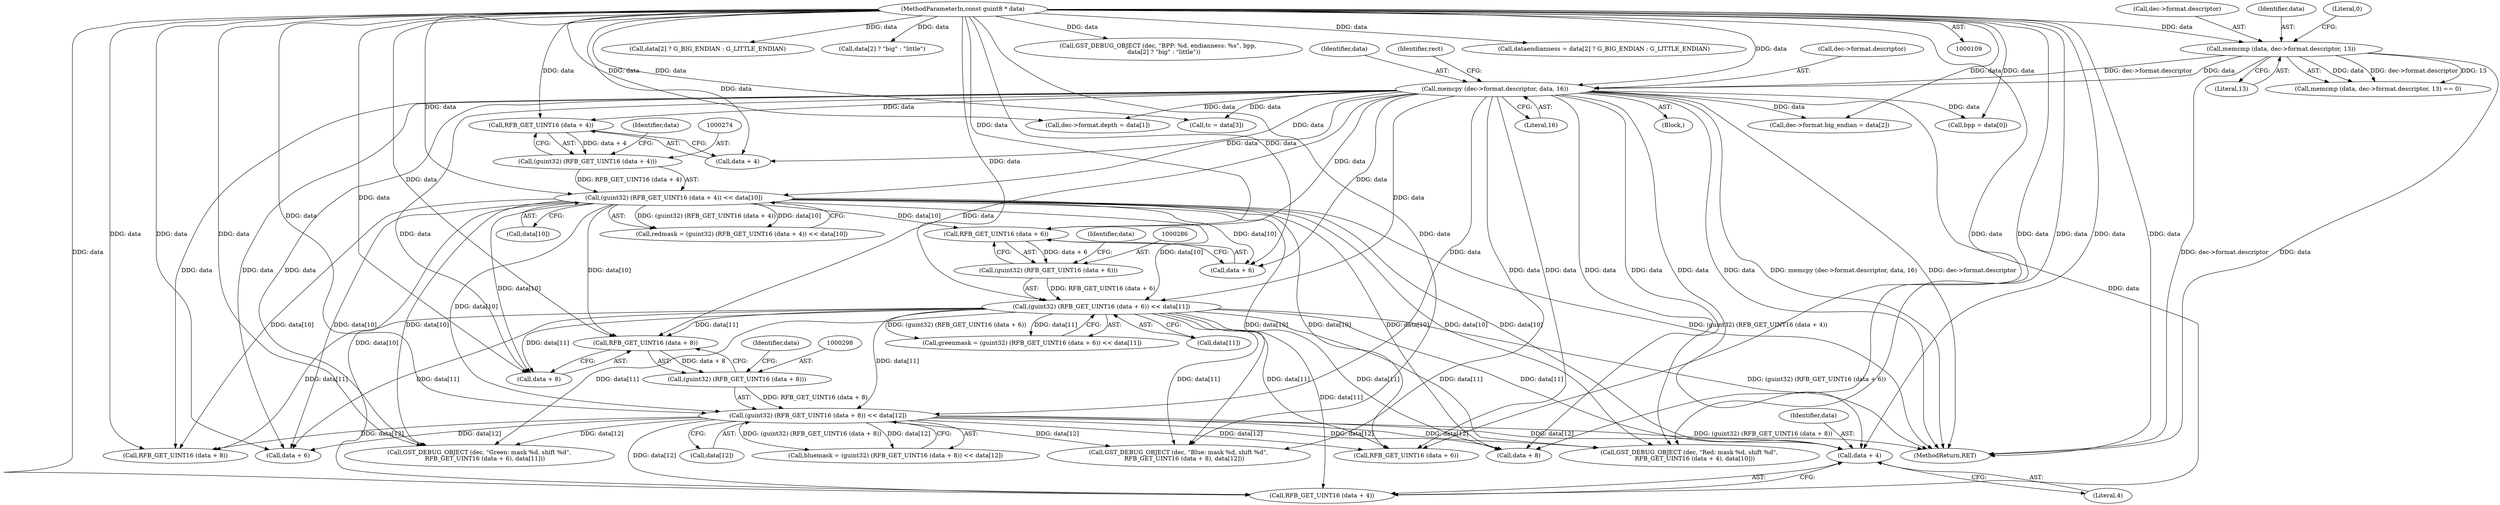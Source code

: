 digraph "0_gstreamer_4cb1bcf1422bbcd79c0f683edb7ee85e3f7a31fe_0@pointer" {
"1000310" [label="(Call,data + 4)"];
"1000284" [label="(Call,(guint32) (RFB_GET_UINT16 (data + 6)) << data[11])"];
"1000285" [label="(Call,(guint32) (RFB_GET_UINT16 (data + 6)))"];
"1000287" [label="(Call,RFB_GET_UINT16 (data + 6))"];
"1000272" [label="(Call,(guint32) (RFB_GET_UINT16 (data + 4)) << data[10])"];
"1000273" [label="(Call,(guint32) (RFB_GET_UINT16 (data + 4)))"];
"1000275" [label="(Call,RFB_GET_UINT16 (data + 4))"];
"1000153" [label="(Call,memcpy (dec->format.descriptor, data, 16))"];
"1000141" [label="(Call,memcmp (data, dec->format.descriptor, 13))"];
"1000112" [label="(MethodParameterIn,const guint8 * data)"];
"1000296" [label="(Call,(guint32) (RFB_GET_UINT16 (data + 8)) << data[12])"];
"1000297" [label="(Call,(guint32) (RFB_GET_UINT16 (data + 8)))"];
"1000299" [label="(Call,RFB_GET_UINT16 (data + 8))"];
"1000326" [label="(Call,GST_DEBUG_OBJECT (dec, \"Blue: mask %d, shift %d\",\n      RFB_GET_UINT16 (data + 8), data[12]))"];
"1000296" [label="(Call,(guint32) (RFB_GET_UINT16 (data + 8)) << data[12])"];
"1000154" [label="(Call,dec->format.descriptor)"];
"1000143" [label="(Call,dec->format.descriptor)"];
"1000141" [label="(Call,memcmp (data, dec->format.descriptor, 13))"];
"1000142" [label="(Identifier,data)"];
"1000275" [label="(Call,RFB_GET_UINT16 (data + 4))"];
"1000270" [label="(Call,redmask = (guint32) (RFB_GET_UINT16 (data + 4)) << data[10])"];
"1000184" [label="(Call,dec->format.depth = data[1])"];
"1000303" [label="(Call,data[12])"];
"1000160" [label="(Literal,16)"];
"1000309" [label="(Call,RFB_GET_UINT16 (data + 4))"];
"1000300" [label="(Call,data + 8)"];
"1000159" [label="(Identifier,data)"];
"1000210" [label="(Call,tc = data[3])"];
"1000140" [label="(Call,memcmp (data, dec->format.descriptor, 13) == 0)"];
"1000282" [label="(Call,greenmask = (guint32) (RFB_GET_UINT16 (data + 6)) << data[11])"];
"1000285" [label="(Call,(guint32) (RFB_GET_UINT16 (data + 6)))"];
"1000153" [label="(Call,memcpy (dec->format.descriptor, data, 16))"];
"1000276" [label="(Call,data + 4)"];
"1000280" [label="(Identifier,data)"];
"1000312" [label="(Literal,4)"];
"1000319" [label="(Call,RFB_GET_UINT16 (data + 6))"];
"1000112" [label="(MethodParameterIn,const guint8 * data)"];
"1000204" [label="(Call,data[2] ? G_BIG_ENDIAN : G_LITTLE_ENDIAN)"];
"1000340" [label="(Call,data[2] ? \"big\" : \"little\")"];
"1000165" [label="(Identifier,rect)"];
"1000311" [label="(Identifier,data)"];
"1000519" [label="(MethodReturn,RET)"];
"1000273" [label="(Call,(guint32) (RFB_GET_UINT16 (data + 4)))"];
"1000284" [label="(Call,(guint32) (RFB_GET_UINT16 (data + 6)) << data[11])"];
"1000287" [label="(Call,RFB_GET_UINT16 (data + 6))"];
"1000292" [label="(Identifier,data)"];
"1000193" [label="(Call,dec->format.big_endian = data[2])"];
"1000310" [label="(Call,data + 4)"];
"1000304" [label="(Identifier,data)"];
"1000179" [label="(Call,bpp = data[0])"];
"1000299" [label="(Call,RFB_GET_UINT16 (data + 8))"];
"1000272" [label="(Call,(guint32) (RFB_GET_UINT16 (data + 4)) << data[10])"];
"1000297" [label="(Call,(guint32) (RFB_GET_UINT16 (data + 8)))"];
"1000279" [label="(Call,data[10])"];
"1000330" [label="(Call,data + 8)"];
"1000149" [label="(Literal,0)"];
"1000291" [label="(Call,data[11])"];
"1000115" [label="(Block,)"];
"1000336" [label="(Call,GST_DEBUG_OBJECT (dec, \"BPP: %d. endianness: %s\", bpp,\n      data[2] ? \"big\" : \"little\"))"];
"1000306" [label="(Call,GST_DEBUG_OBJECT (dec, \"Red: mask %d, shift %d\",\n      RFB_GET_UINT16 (data + 4), data[10]))"];
"1000288" [label="(Call,data + 6)"];
"1000202" [label="(Call,dataendianness = data[2] ? G_BIG_ENDIAN : G_LITTLE_ENDIAN)"];
"1000294" [label="(Call,bluemask = (guint32) (RFB_GET_UINT16 (data + 8)) << data[12])"];
"1000329" [label="(Call,RFB_GET_UINT16 (data + 8))"];
"1000320" [label="(Call,data + 6)"];
"1000148" [label="(Literal,13)"];
"1000316" [label="(Call,GST_DEBUG_OBJECT (dec, \"Green: mask %d, shift %d\",\n      RFB_GET_UINT16 (data + 6), data[11]))"];
"1000310" -> "1000309"  [label="AST: "];
"1000310" -> "1000312"  [label="CFG: "];
"1000311" -> "1000310"  [label="AST: "];
"1000312" -> "1000310"  [label="AST: "];
"1000309" -> "1000310"  [label="CFG: "];
"1000284" -> "1000310"  [label="DDG: data[11]"];
"1000296" -> "1000310"  [label="DDG: data[12]"];
"1000272" -> "1000310"  [label="DDG: data[10]"];
"1000112" -> "1000310"  [label="DDG: data"];
"1000153" -> "1000310"  [label="DDG: data"];
"1000284" -> "1000282"  [label="AST: "];
"1000284" -> "1000291"  [label="CFG: "];
"1000285" -> "1000284"  [label="AST: "];
"1000291" -> "1000284"  [label="AST: "];
"1000282" -> "1000284"  [label="CFG: "];
"1000284" -> "1000519"  [label="DDG: (guint32) (RFB_GET_UINT16 (data + 6))"];
"1000284" -> "1000282"  [label="DDG: (guint32) (RFB_GET_UINT16 (data + 6))"];
"1000284" -> "1000282"  [label="DDG: data[11]"];
"1000285" -> "1000284"  [label="DDG: RFB_GET_UINT16 (data + 6)"];
"1000112" -> "1000284"  [label="DDG: data"];
"1000272" -> "1000284"  [label="DDG: data[10]"];
"1000153" -> "1000284"  [label="DDG: data"];
"1000284" -> "1000299"  [label="DDG: data[11]"];
"1000284" -> "1000300"  [label="DDG: data[11]"];
"1000284" -> "1000296"  [label="DDG: data[11]"];
"1000284" -> "1000309"  [label="DDG: data[11]"];
"1000284" -> "1000306"  [label="DDG: data[11]"];
"1000284" -> "1000319"  [label="DDG: data[11]"];
"1000284" -> "1000320"  [label="DDG: data[11]"];
"1000284" -> "1000316"  [label="DDG: data[11]"];
"1000284" -> "1000329"  [label="DDG: data[11]"];
"1000284" -> "1000330"  [label="DDG: data[11]"];
"1000284" -> "1000326"  [label="DDG: data[11]"];
"1000285" -> "1000287"  [label="CFG: "];
"1000286" -> "1000285"  [label="AST: "];
"1000287" -> "1000285"  [label="AST: "];
"1000292" -> "1000285"  [label="CFG: "];
"1000287" -> "1000285"  [label="DDG: data + 6"];
"1000287" -> "1000288"  [label="CFG: "];
"1000288" -> "1000287"  [label="AST: "];
"1000272" -> "1000287"  [label="DDG: data[10]"];
"1000112" -> "1000287"  [label="DDG: data"];
"1000153" -> "1000287"  [label="DDG: data"];
"1000272" -> "1000270"  [label="AST: "];
"1000272" -> "1000279"  [label="CFG: "];
"1000273" -> "1000272"  [label="AST: "];
"1000279" -> "1000272"  [label="AST: "];
"1000270" -> "1000272"  [label="CFG: "];
"1000272" -> "1000519"  [label="DDG: (guint32) (RFB_GET_UINT16 (data + 4))"];
"1000272" -> "1000270"  [label="DDG: (guint32) (RFB_GET_UINT16 (data + 4))"];
"1000272" -> "1000270"  [label="DDG: data[10]"];
"1000273" -> "1000272"  [label="DDG: RFB_GET_UINT16 (data + 4)"];
"1000112" -> "1000272"  [label="DDG: data"];
"1000153" -> "1000272"  [label="DDG: data"];
"1000272" -> "1000288"  [label="DDG: data[10]"];
"1000272" -> "1000299"  [label="DDG: data[10]"];
"1000272" -> "1000300"  [label="DDG: data[10]"];
"1000272" -> "1000296"  [label="DDG: data[10]"];
"1000272" -> "1000309"  [label="DDG: data[10]"];
"1000272" -> "1000306"  [label="DDG: data[10]"];
"1000272" -> "1000319"  [label="DDG: data[10]"];
"1000272" -> "1000320"  [label="DDG: data[10]"];
"1000272" -> "1000316"  [label="DDG: data[10]"];
"1000272" -> "1000329"  [label="DDG: data[10]"];
"1000272" -> "1000330"  [label="DDG: data[10]"];
"1000272" -> "1000326"  [label="DDG: data[10]"];
"1000273" -> "1000275"  [label="CFG: "];
"1000274" -> "1000273"  [label="AST: "];
"1000275" -> "1000273"  [label="AST: "];
"1000280" -> "1000273"  [label="CFG: "];
"1000275" -> "1000273"  [label="DDG: data + 4"];
"1000275" -> "1000276"  [label="CFG: "];
"1000276" -> "1000275"  [label="AST: "];
"1000153" -> "1000275"  [label="DDG: data"];
"1000112" -> "1000275"  [label="DDG: data"];
"1000153" -> "1000115"  [label="AST: "];
"1000153" -> "1000160"  [label="CFG: "];
"1000154" -> "1000153"  [label="AST: "];
"1000159" -> "1000153"  [label="AST: "];
"1000160" -> "1000153"  [label="AST: "];
"1000165" -> "1000153"  [label="CFG: "];
"1000153" -> "1000519"  [label="DDG: data"];
"1000153" -> "1000519"  [label="DDG: memcpy (dec->format.descriptor, data, 16)"];
"1000153" -> "1000519"  [label="DDG: dec->format.descriptor"];
"1000141" -> "1000153"  [label="DDG: dec->format.descriptor"];
"1000141" -> "1000153"  [label="DDG: data"];
"1000112" -> "1000153"  [label="DDG: data"];
"1000153" -> "1000179"  [label="DDG: data"];
"1000153" -> "1000184"  [label="DDG: data"];
"1000153" -> "1000193"  [label="DDG: data"];
"1000153" -> "1000210"  [label="DDG: data"];
"1000153" -> "1000276"  [label="DDG: data"];
"1000153" -> "1000288"  [label="DDG: data"];
"1000153" -> "1000299"  [label="DDG: data"];
"1000153" -> "1000300"  [label="DDG: data"];
"1000153" -> "1000296"  [label="DDG: data"];
"1000153" -> "1000309"  [label="DDG: data"];
"1000153" -> "1000306"  [label="DDG: data"];
"1000153" -> "1000319"  [label="DDG: data"];
"1000153" -> "1000320"  [label="DDG: data"];
"1000153" -> "1000316"  [label="DDG: data"];
"1000153" -> "1000329"  [label="DDG: data"];
"1000153" -> "1000330"  [label="DDG: data"];
"1000153" -> "1000326"  [label="DDG: data"];
"1000141" -> "1000140"  [label="AST: "];
"1000141" -> "1000148"  [label="CFG: "];
"1000142" -> "1000141"  [label="AST: "];
"1000143" -> "1000141"  [label="AST: "];
"1000148" -> "1000141"  [label="AST: "];
"1000149" -> "1000141"  [label="CFG: "];
"1000141" -> "1000519"  [label="DDG: data"];
"1000141" -> "1000519"  [label="DDG: dec->format.descriptor"];
"1000141" -> "1000140"  [label="DDG: data"];
"1000141" -> "1000140"  [label="DDG: dec->format.descriptor"];
"1000141" -> "1000140"  [label="DDG: 13"];
"1000112" -> "1000141"  [label="DDG: data"];
"1000112" -> "1000109"  [label="AST: "];
"1000112" -> "1000519"  [label="DDG: data"];
"1000112" -> "1000179"  [label="DDG: data"];
"1000112" -> "1000184"  [label="DDG: data"];
"1000112" -> "1000193"  [label="DDG: data"];
"1000112" -> "1000202"  [label="DDG: data"];
"1000112" -> "1000204"  [label="DDG: data"];
"1000112" -> "1000210"  [label="DDG: data"];
"1000112" -> "1000276"  [label="DDG: data"];
"1000112" -> "1000288"  [label="DDG: data"];
"1000112" -> "1000299"  [label="DDG: data"];
"1000112" -> "1000300"  [label="DDG: data"];
"1000112" -> "1000296"  [label="DDG: data"];
"1000112" -> "1000309"  [label="DDG: data"];
"1000112" -> "1000306"  [label="DDG: data"];
"1000112" -> "1000319"  [label="DDG: data"];
"1000112" -> "1000320"  [label="DDG: data"];
"1000112" -> "1000316"  [label="DDG: data"];
"1000112" -> "1000329"  [label="DDG: data"];
"1000112" -> "1000330"  [label="DDG: data"];
"1000112" -> "1000326"  [label="DDG: data"];
"1000112" -> "1000336"  [label="DDG: data"];
"1000112" -> "1000340"  [label="DDG: data"];
"1000296" -> "1000294"  [label="AST: "];
"1000296" -> "1000303"  [label="CFG: "];
"1000297" -> "1000296"  [label="AST: "];
"1000303" -> "1000296"  [label="AST: "];
"1000294" -> "1000296"  [label="CFG: "];
"1000296" -> "1000519"  [label="DDG: (guint32) (RFB_GET_UINT16 (data + 8))"];
"1000296" -> "1000294"  [label="DDG: (guint32) (RFB_GET_UINT16 (data + 8))"];
"1000296" -> "1000294"  [label="DDG: data[12]"];
"1000297" -> "1000296"  [label="DDG: RFB_GET_UINT16 (data + 8)"];
"1000296" -> "1000309"  [label="DDG: data[12]"];
"1000296" -> "1000306"  [label="DDG: data[12]"];
"1000296" -> "1000319"  [label="DDG: data[12]"];
"1000296" -> "1000320"  [label="DDG: data[12]"];
"1000296" -> "1000316"  [label="DDG: data[12]"];
"1000296" -> "1000329"  [label="DDG: data[12]"];
"1000296" -> "1000330"  [label="DDG: data[12]"];
"1000296" -> "1000326"  [label="DDG: data[12]"];
"1000297" -> "1000299"  [label="CFG: "];
"1000298" -> "1000297"  [label="AST: "];
"1000299" -> "1000297"  [label="AST: "];
"1000304" -> "1000297"  [label="CFG: "];
"1000299" -> "1000297"  [label="DDG: data + 8"];
"1000299" -> "1000300"  [label="CFG: "];
"1000300" -> "1000299"  [label="AST: "];
}
